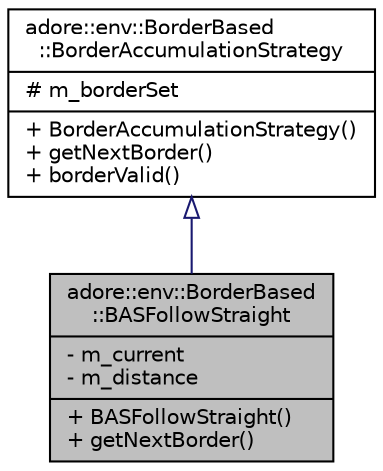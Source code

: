 digraph "adore::env::BorderBased::BASFollowStraight"
{
 // LATEX_PDF_SIZE
  edge [fontname="Helvetica",fontsize="10",labelfontname="Helvetica",labelfontsize="10"];
  node [fontname="Helvetica",fontsize="10",shape=record];
  Node1 [label="{adore::env::BorderBased\l::BASFollowStraight\n|- m_current\l- m_distance\l|+ BASFollowStraight()\l+ getNextBorder()\l}",height=0.2,width=0.4,color="black", fillcolor="grey75", style="filled", fontcolor="black",tooltip="This class chooses the straightest successor of a border until an upper limit on distance is reached."];
  Node2 -> Node1 [dir="back",color="midnightblue",fontsize="10",style="solid",arrowtail="onormal",fontname="Helvetica"];
  Node2 [label="{adore::env::BorderBased\l::BorderAccumulationStrategy\n|# m_borderSet\l|+ BorderAccumulationStrategy()\l+ getNextBorder()\l+ borderValid()\l}",height=0.2,width=0.4,color="black", fillcolor="white", style="filled",URL="$classadore_1_1env_1_1BorderBased_1_1BorderAccumulationStrategy.html",tooltip="This class defines how successors of a border should be chosen."];
}
